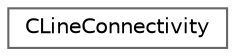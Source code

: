 digraph "Graphical Class Hierarchy"
{
 // LATEX_PDF_SIZE
  bgcolor="transparent";
  edge [fontname=Helvetica,fontsize=10,labelfontname=Helvetica,labelfontsize=10];
  node [fontname=Helvetica,fontsize=10,shape=box,height=0.2,width=0.4];
  rankdir="LR";
  Node0 [id="Node000000",label="CLineConnectivity",height=0.2,width=0.4,color="grey40", fillcolor="white", style="filled",URL="$structCLineConnectivity.html",tooltip=" "];
}
